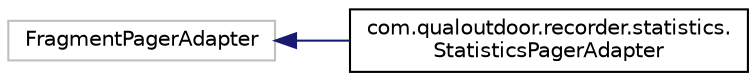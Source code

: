 digraph "Graphical Class Hierarchy"
{
  edge [fontname="Helvetica",fontsize="10",labelfontname="Helvetica",labelfontsize="10"];
  node [fontname="Helvetica",fontsize="10",shape=record];
  rankdir="LR";
  Node1 [label="FragmentPagerAdapter",height=0.2,width=0.4,color="grey75", fillcolor="white", style="filled"];
  Node1 -> Node2 [dir="back",color="midnightblue",fontsize="10",style="solid",fontname="Helvetica"];
  Node2 [label="com.qualoutdoor.recorder.statistics.\lStatisticsPagerAdapter",height=0.2,width=0.4,color="black", fillcolor="white", style="filled",URL="$classcom_1_1qualoutdoor_1_1recorder_1_1statistics_1_1StatisticsPagerAdapter.html"];
}
